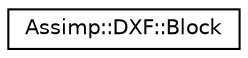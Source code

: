 digraph "Graphical Class Hierarchy"
{
  edge [fontname="Helvetica",fontsize="10",labelfontname="Helvetica",labelfontsize="10"];
  node [fontname="Helvetica",fontsize="10",shape=record];
  rankdir="LR";
  Node1 [label="Assimp::DXF::Block",height=0.2,width=0.4,color="black", fillcolor="white", style="filled",URL="$struct_assimp_1_1_d_x_f_1_1_block.html"];
}
